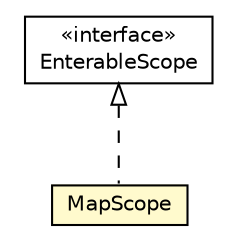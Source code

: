 #!/usr/local/bin/dot
#
# Class diagram 
# Generated by UMLGraph version 5.1 (http://www.umlgraph.org/)
#

digraph G {
	edge [fontname="Helvetica",fontsize=10,labelfontname="Helvetica",labelfontsize=10];
	node [fontname="Helvetica",fontsize=10,shape=plaintext];
	nodesep=0.25;
	ranksep=0.5;
	// org.androidtransfuse.config.EnterableScope
	c13861 [label=<<table title="org.androidtransfuse.config.EnterableScope" border="0" cellborder="1" cellspacing="0" cellpadding="2" port="p" href="./EnterableScope.html">
		<tr><td><table border="0" cellspacing="0" cellpadding="1">
<tr><td align="center" balign="center"> &#171;interface&#187; </td></tr>
<tr><td align="center" balign="center"> EnterableScope </td></tr>
		</table></td></tr>
		</table>>, fontname="Helvetica", fontcolor="black", fontsize=10.0];
	// org.androidtransfuse.config.MapScope
	c13868 [label=<<table title="org.androidtransfuse.config.MapScope" border="0" cellborder="1" cellspacing="0" cellpadding="2" port="p" bgcolor="lemonChiffon" href="./MapScope.html">
		<tr><td><table border="0" cellspacing="0" cellpadding="1">
<tr><td align="center" balign="center"> MapScope </td></tr>
		</table></td></tr>
		</table>>, fontname="Helvetica", fontcolor="black", fontsize=10.0];
	//org.androidtransfuse.config.MapScope implements org.androidtransfuse.config.EnterableScope
	c13861:p -> c13868:p [dir=back,arrowtail=empty,style=dashed];
}

